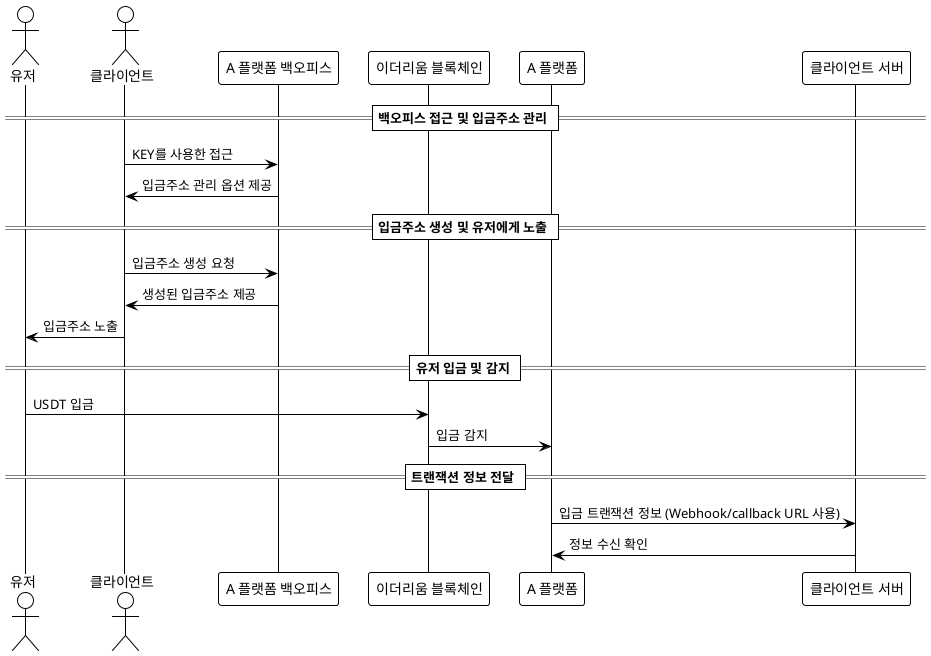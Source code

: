 @startuml
!theme plain

actor "유저" as User
actor "클라이언트" as Client
participant "A 플랫폼 백오피스" as Backoffice
participant "이더리움 블록체인" as Blockchain
participant "A 플랫폼" as APlatform
participant "클라이언트 서버" as ClientServer

== 백오피스 접근 및 입금주소 관리 ==
Client -> Backoffice : KEY를 사용한 접근
Backoffice -> Client : 입금주소 관리 옵션 제공

== 입금주소 생성 및 유저에게 노출 ==
Client -> Backoffice : 입금주소 생성 요청
Backoffice -> Client : 생성된 입금주소 제공
Client -> User : 입금주소 노출

== 유저 입금 및 감지 ==
User -> Blockchain : USDT 입금
Blockchain -> APlatform : 입금 감지

== 트랜잭션 정보 전달 ==
APlatform -> ClientServer : 입금 트랜잭션 정보 (Webhook/callback URL 사용)
ClientServer -> APlatform : 정보 수신 확인

@enduml
